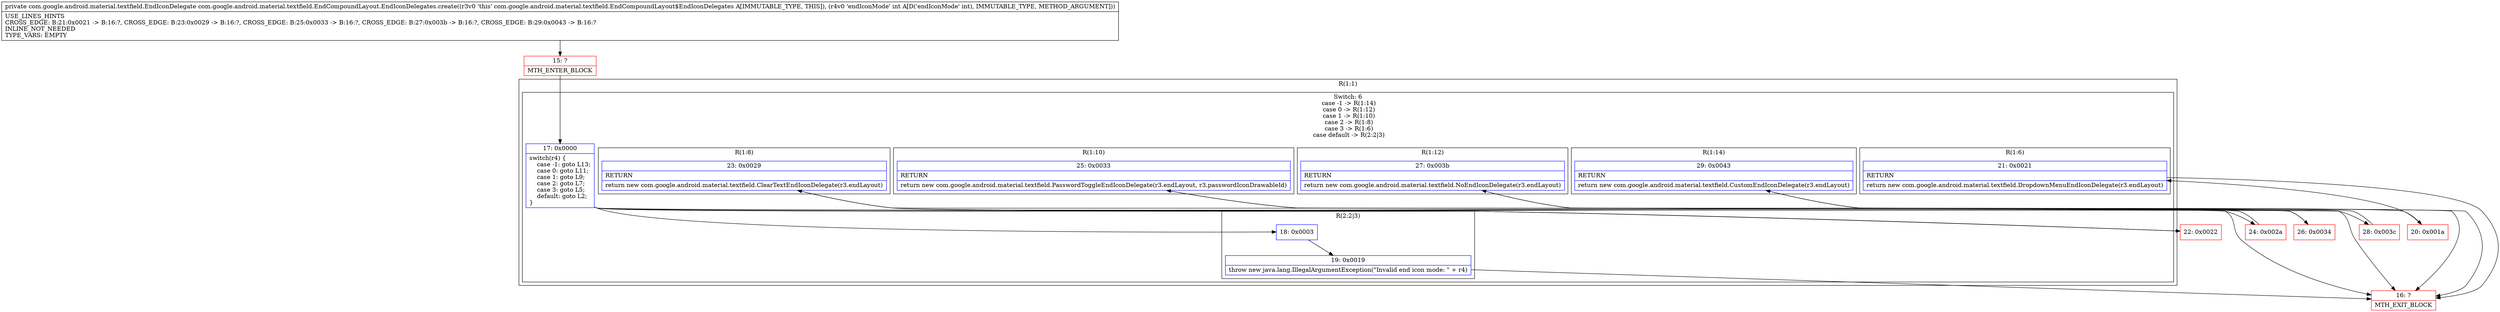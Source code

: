 digraph "CFG forcom.google.android.material.textfield.EndCompoundLayout.EndIconDelegates.create(I)Lcom\/google\/android\/material\/textfield\/EndIconDelegate;" {
subgraph cluster_Region_2066770207 {
label = "R(1:1)";
node [shape=record,color=blue];
subgraph cluster_SwitchRegion_277405077 {
label = "Switch: 6
 case -1 -> R(1:14)
 case 0 -> R(1:12)
 case 1 -> R(1:10)
 case 2 -> R(1:8)
 case 3 -> R(1:6)
 case default -> R(2:2|3)";
node [shape=record,color=blue];
Node_17 [shape=record,label="{17\:\ 0x0000|switch(r4) \{\l    case \-1: goto L13;\l    case 0: goto L11;\l    case 1: goto L9;\l    case 2: goto L7;\l    case 3: goto L5;\l    default: goto L2;\l\}\l}"];
subgraph cluster_Region_536766844 {
label = "R(1:14)";
node [shape=record,color=blue];
Node_29 [shape=record,label="{29\:\ 0x0043|RETURN\l|return new com.google.android.material.textfield.CustomEndIconDelegate(r3.endLayout)\l}"];
}
subgraph cluster_Region_1394132874 {
label = "R(1:12)";
node [shape=record,color=blue];
Node_27 [shape=record,label="{27\:\ 0x003b|RETURN\l|return new com.google.android.material.textfield.NoEndIconDelegate(r3.endLayout)\l}"];
}
subgraph cluster_Region_723006567 {
label = "R(1:10)";
node [shape=record,color=blue];
Node_25 [shape=record,label="{25\:\ 0x0033|RETURN\l|return new com.google.android.material.textfield.PasswordToggleEndIconDelegate(r3.endLayout, r3.passwordIconDrawableId)\l}"];
}
subgraph cluster_Region_2108305636 {
label = "R(1:8)";
node [shape=record,color=blue];
Node_23 [shape=record,label="{23\:\ 0x0029|RETURN\l|return new com.google.android.material.textfield.ClearTextEndIconDelegate(r3.endLayout)\l}"];
}
subgraph cluster_Region_301138852 {
label = "R(1:6)";
node [shape=record,color=blue];
Node_21 [shape=record,label="{21\:\ 0x0021|RETURN\l|return new com.google.android.material.textfield.DropdownMenuEndIconDelegate(r3.endLayout)\l}"];
}
subgraph cluster_Region_79864455 {
label = "R(2:2|3)";
node [shape=record,color=blue];
Node_18 [shape=record,label="{18\:\ 0x0003}"];
Node_19 [shape=record,label="{19\:\ 0x0019|throw new java.lang.IllegalArgumentException(\"Invalid end icon mode: \" + r4)\l}"];
}
}
}
Node_15 [shape=record,color=red,label="{15\:\ ?|MTH_ENTER_BLOCK\l}"];
Node_16 [shape=record,color=red,label="{16\:\ ?|MTH_EXIT_BLOCK\l}"];
Node_20 [shape=record,color=red,label="{20\:\ 0x001a}"];
Node_22 [shape=record,color=red,label="{22\:\ 0x0022}"];
Node_24 [shape=record,color=red,label="{24\:\ 0x002a}"];
Node_26 [shape=record,color=red,label="{26\:\ 0x0034}"];
Node_28 [shape=record,color=red,label="{28\:\ 0x003c}"];
MethodNode[shape=record,label="{private com.google.android.material.textfield.EndIconDelegate com.google.android.material.textfield.EndCompoundLayout.EndIconDelegates.create((r3v0 'this' com.google.android.material.textfield.EndCompoundLayout$EndIconDelegates A[IMMUTABLE_TYPE, THIS]), (r4v0 'endIconMode' int A[D('endIconMode' int), IMMUTABLE_TYPE, METHOD_ARGUMENT]))  | USE_LINES_HINTS\lCROSS_EDGE: B:21:0x0021 \-\> B:16:?, CROSS_EDGE: B:23:0x0029 \-\> B:16:?, CROSS_EDGE: B:25:0x0033 \-\> B:16:?, CROSS_EDGE: B:27:0x003b \-\> B:16:?, CROSS_EDGE: B:29:0x0043 \-\> B:16:?\lINLINE_NOT_NEEDED\lTYPE_VARS: EMPTY\l}"];
MethodNode -> Node_15;Node_17 -> Node_18;
Node_17 -> Node_20;
Node_17 -> Node_22;
Node_17 -> Node_24;
Node_17 -> Node_26;
Node_17 -> Node_28;
Node_29 -> Node_16;
Node_27 -> Node_16;
Node_25 -> Node_16;
Node_23 -> Node_16;
Node_21 -> Node_16;
Node_18 -> Node_19;
Node_19 -> Node_16;
Node_15 -> Node_17;
Node_20 -> Node_21;
Node_22 -> Node_23;
Node_24 -> Node_25;
Node_26 -> Node_27;
Node_28 -> Node_29;
}

